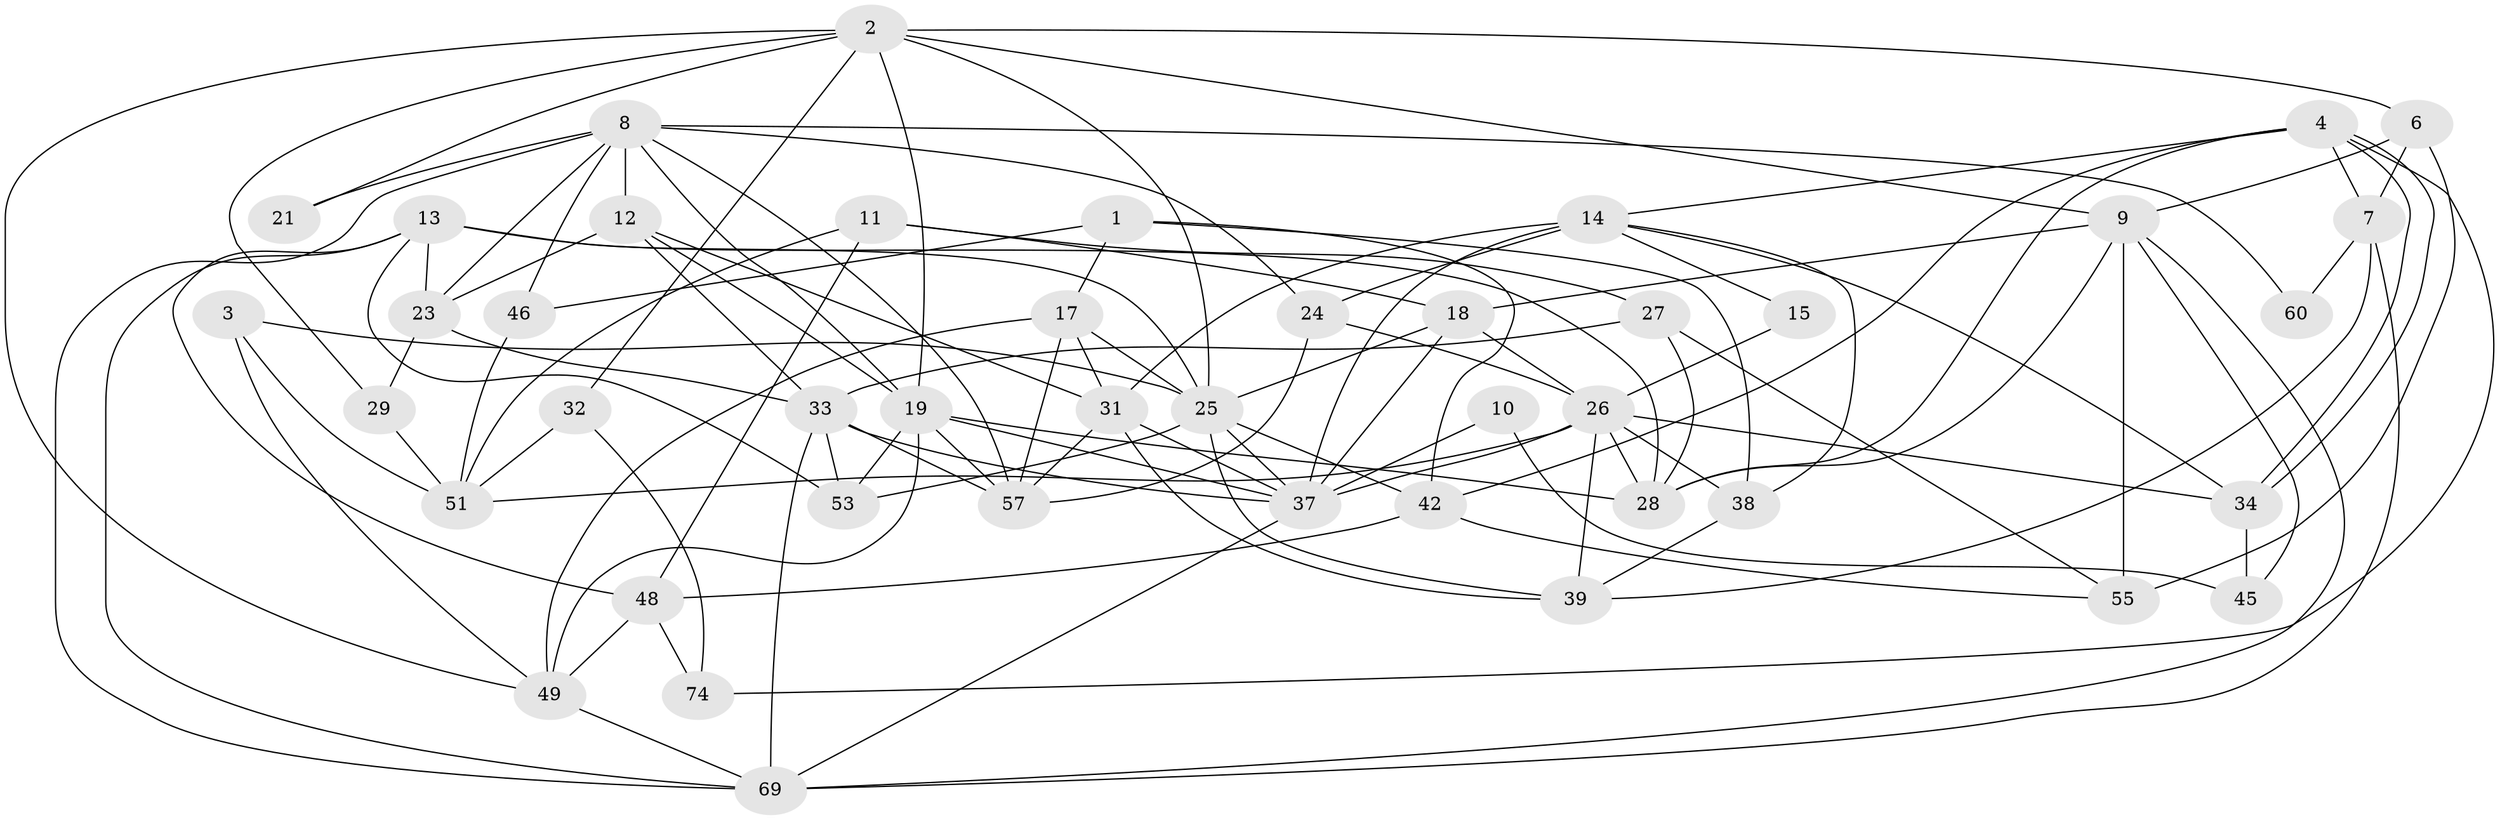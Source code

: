 // original degree distribution, {4: 0.25675675675675674, 6: 0.04054054054054054, 3: 0.2702702702702703, 5: 0.24324324324324326, 9: 0.013513513513513514, 2: 0.13513513513513514, 8: 0.02702702702702703, 7: 0.013513513513513514}
// Generated by graph-tools (version 1.1) at 2025/11/02/27/25 16:11:19]
// undirected, 44 vertices, 113 edges
graph export_dot {
graph [start="1"]
  node [color=gray90,style=filled];
  1 [super="+36"];
  2 [super="+5"];
  3;
  4 [super="+40"];
  6 [super="+52"];
  7;
  8 [super="+68"];
  9 [super="+72"];
  10;
  11;
  12 [super="+20"];
  13 [super="+16"];
  14 [super="+22"];
  15;
  17 [super="+54"];
  18 [super="+44"];
  19 [super="+63"];
  21;
  23 [super="+30"];
  24 [super="+61"];
  25 [super="+50"];
  26 [super="+58"];
  27 [super="+35"];
  28 [super="+62"];
  29;
  31 [super="+43"];
  32;
  33 [super="+47"];
  34;
  37 [super="+41"];
  38 [super="+59"];
  39 [super="+66"];
  42;
  45;
  46;
  48 [super="+56"];
  49 [super="+73"];
  51 [super="+64"];
  53 [super="+70"];
  55 [super="+65"];
  57 [super="+67"];
  60;
  69 [super="+71"];
  74;
  1 -- 42;
  1 -- 46;
  1 -- 38;
  1 -- 17;
  2 -- 25;
  2 -- 21;
  2 -- 29;
  2 -- 32;
  2 -- 19;
  2 -- 9;
  2 -- 6;
  2 -- 49;
  3 -- 25;
  3 -- 49;
  3 -- 51;
  4 -- 34;
  4 -- 34;
  4 -- 74;
  4 -- 7;
  4 -- 42;
  4 -- 28;
  4 -- 14;
  6 -- 9;
  6 -- 7;
  6 -- 55 [weight=2];
  7 -- 69;
  7 -- 60;
  7 -- 39;
  8 -- 19;
  8 -- 12;
  8 -- 21;
  8 -- 46;
  8 -- 60;
  8 -- 57;
  8 -- 23;
  8 -- 69;
  8 -- 24;
  9 -- 18;
  9 -- 69;
  9 -- 55;
  9 -- 28;
  9 -- 45;
  10 -- 45;
  10 -- 37;
  11 -- 48;
  11 -- 27;
  11 -- 51;
  11 -- 18;
  12 -- 33;
  12 -- 23;
  12 -- 31;
  12 -- 19;
  13 -- 25;
  13 -- 48 [weight=2];
  13 -- 69;
  13 -- 23;
  13 -- 53;
  13 -- 28;
  14 -- 34;
  14 -- 37;
  14 -- 31 [weight=2];
  14 -- 15;
  14 -- 24;
  14 -- 38;
  15 -- 26;
  17 -- 31;
  17 -- 25;
  17 -- 57;
  17 -- 49;
  18 -- 26;
  18 -- 25 [weight=2];
  18 -- 37;
  19 -- 49;
  19 -- 37;
  19 -- 57;
  19 -- 28;
  19 -- 53;
  23 -- 29;
  23 -- 33;
  24 -- 26;
  24 -- 57;
  25 -- 39;
  25 -- 42;
  25 -- 53;
  25 -- 37;
  26 -- 37 [weight=2];
  26 -- 34;
  26 -- 28;
  26 -- 39;
  26 -- 51;
  26 -- 38;
  27 -- 55;
  27 -- 28;
  27 -- 33;
  29 -- 51;
  31 -- 39;
  31 -- 57;
  31 -- 37;
  32 -- 74;
  32 -- 51;
  33 -- 57;
  33 -- 69;
  33 -- 53;
  33 -- 37;
  34 -- 45;
  37 -- 69;
  38 -- 39;
  42 -- 55;
  42 -- 48;
  46 -- 51;
  48 -- 49;
  48 -- 74;
  49 -- 69;
}
